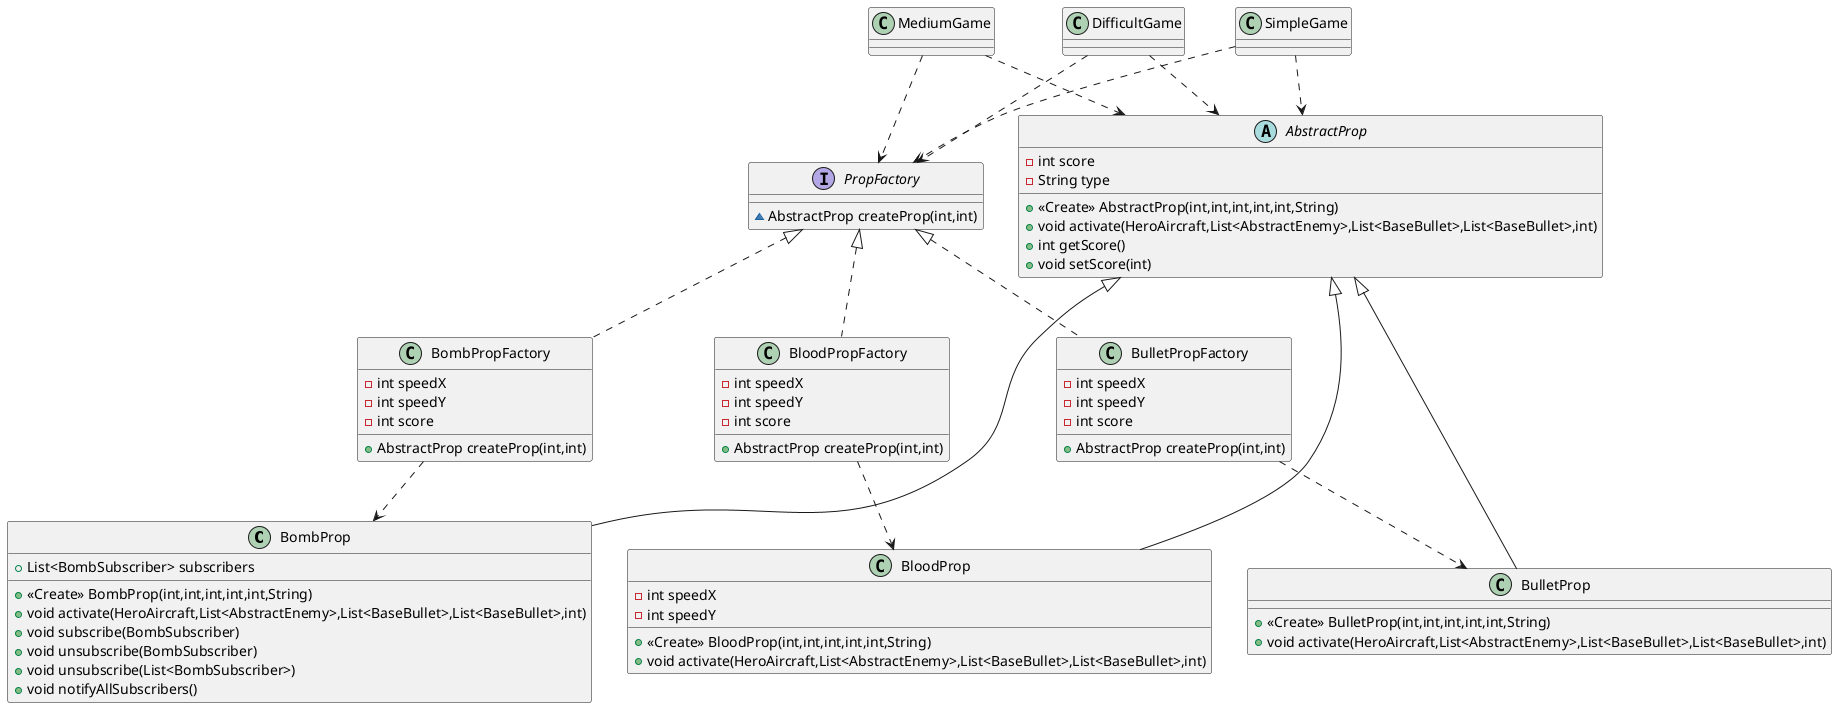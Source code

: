 @startuml
class BombProp {
+ List<BombSubscriber> subscribers
+ <<Create>> BombProp(int,int,int,int,int,String)
+ void activate(HeroAircraft,List<AbstractEnemy>,List<BaseBullet>,List<BaseBullet>,int)
+ void subscribe(BombSubscriber)
+ void unsubscribe(BombSubscriber)
+ void unsubscribe(List<BombSubscriber>)
+ void notifyAllSubscribers()
}
class MediumGame {
'- ShootContext heroContext
'- ShootContext enemyContext
'+ <<Create>> MediumGame(int,boolean)
'+ void generateAllEnemy()
'+ void playBGM()
'+ void shootAction()
'+ void aircraftsMoveAction()
'+ void crashCheckAction()
'+ void paint(Graphics)
}
class BulletProp {
+ <<Create>> BulletProp(int,int,int,int,int,String)
+ void activate(HeroAircraft,List<AbstractEnemy>,List<BaseBullet>,List<BaseBullet>,int)
}
class BloodPropFactory {
- int speedX
- int speedY
- int score
+ AbstractProp createProp(int,int)
}
class BulletPropFactory {
- int speedX
- int speedY
- int score
+ AbstractProp createProp(int,int)
}
interface PropFactory {
~ AbstractProp createProp(int,int)
}
class DifficultGame {
'- ShootContext heroContext
'- ShootContext enemyContext
'+ <<Create>> DifficultGame(int,boolean)
'+ void generateAllEnemy()
'+ void playBGM()
'+ void shootAction()
'+ void aircraftsMoveAction()
'+ void crashCheckAction()
'+ void paint(Graphics)
}
class BloodProp {
- int speedX
- int speedY
+ <<Create>> BloodProp(int,int,int,int,int,String)
+ void activate(HeroAircraft,List<AbstractEnemy>,List<BaseBullet>,List<BaseBullet>,int)
}
abstract class AbstractProp {
- int score
- String type
+ <<Create>> AbstractProp(int,int,int,int,int,String)
+ void activate(HeroAircraft,List<AbstractEnemy>,List<BaseBullet>,List<BaseBullet>,int)
+ int getScore()
+ void setScore(int)
}
class SimpleGame {
'- ShootContext heroContext
'- ShootContext enemyContext
'+ <<Create>> SimpleGame(int,boolean)
'+ void generateAllEnemy()
'+ void playBGM()
'+ void shootAction()
'+ void aircraftsMoveAction()
'+ void crashCheckAction()
'+ void paint(Graphics)
}
class BombPropFactory {
- int speedX
- int speedY
- int score
+ AbstractProp createProp(int,int)
}


AbstractProp <|--- BombProp
AbstractProp <|--- BulletProp
AbstractProp <|--- BloodProp

PropFactory <|.. BloodPropFactory
PropFactory <|.. BulletPropFactory
PropFactory <|.. BombPropFactory

BloodPropFactory ..> BloodProp
BulletPropFactory ..> BulletProp
BombPropFactory ..> BombProp

MediumGame ..> AbstractProp
MediumGame ..> PropFactory
SimpleGame ..> AbstractProp
SimpleGame ..> PropFactory
DifficultGame ..> AbstractProp
DifficultGame ..> PropFactory
@enduml